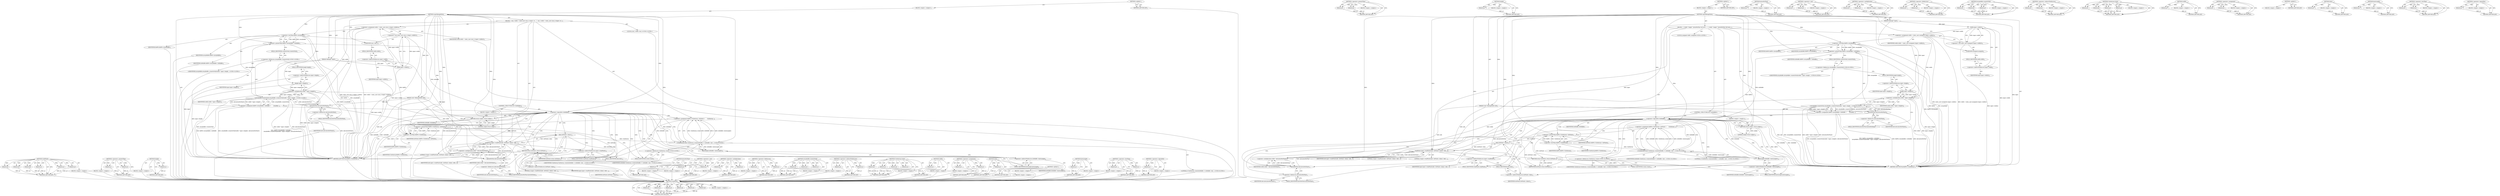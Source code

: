 digraph "&lt;operator&gt;.logicalNot" {
vulnerable_177 [label=<(METHOD,readPixels)>];
vulnerable_178 [label=<(PARAM,p1)>];
vulnerable_179 [label=<(PARAM,p2)>];
vulnerable_180 [label=<(PARAM,p3)>];
vulnerable_181 [label=<(PARAM,p4)>];
vulnerable_182 [label=<(PARAM,p5)>];
vulnerable_183 [label=<(PARAM,p6)>];
vulnerable_184 [label=<(BLOCK,&lt;empty&gt;,&lt;empty&gt;)>];
vulnerable_185 [label=<(METHOD_RETURN,ANY)>];
vulnerable_128 [label=<(METHOD,&lt;operator&gt;.greaterThan)>];
vulnerable_129 [label=<(PARAM,p1)>];
vulnerable_130 [label=<(PARAM,p2)>];
vulnerable_131 [label=<(BLOCK,&lt;empty&gt;,&lt;empty&gt;)>];
vulnerable_132 [label=<(METHOD_RETURN,ANY)>];
vulnerable_154 [label=<(METHOD,height)>];
vulnerable_155 [label=<(PARAM,p1)>];
vulnerable_156 [label=<(BLOCK,&lt;empty&gt;,&lt;empty&gt;)>];
vulnerable_157 [label=<(METHOD_RETURN,ANY)>];
vulnerable_6 [label=<(METHOD,&lt;global&gt;)<SUB>1</SUB>>];
vulnerable_7 [label=<(BLOCK,&lt;empty&gt;,&lt;empty&gt;)<SUB>1</SUB>>];
vulnerable_8 [label=<(METHOD,copySkImageData)<SUB>1</SUB>>];
vulnerable_9 [label=<(PARAM,SkImage* input)<SUB>1</SUB>>];
vulnerable_10 [label=<(PARAM,const SkImageInfo&amp; info)<SUB>2</SUB>>];
vulnerable_11 [label=<(BLOCK,{
  size_t width = static_cast&lt;size_t&gt;(input-&gt;w...,{
  size_t width = static_cast&lt;size_t&gt;(input-&gt;w...)<SUB>2</SUB>>];
vulnerable_12 [label="<(LOCAL,size_t width: size_t)<SUB>3</SUB>>"];
vulnerable_13 [label=<(&lt;operator&gt;.assignment,width = static_cast&lt;size_t&gt;(input-&gt;width()))<SUB>3</SUB>>];
vulnerable_14 [label=<(IDENTIFIER,width,width = static_cast&lt;size_t&gt;(input-&gt;width()))<SUB>3</SUB>>];
vulnerable_15 [label=<(&lt;operator&gt;.cast,static_cast&lt;size_t&gt;(input-&gt;width()))<SUB>3</SUB>>];
vulnerable_16 [label=<(UNKNOWN,size_t,size_t)<SUB>3</SUB>>];
vulnerable_17 [label=<(width,input-&gt;width())<SUB>3</SUB>>];
vulnerable_18 [label=<(&lt;operator&gt;.indirectFieldAccess,input-&gt;width)<SUB>3</SUB>>];
vulnerable_19 [label=<(IDENTIFIER,input,input-&gt;width())<SUB>3</SUB>>];
vulnerable_20 [label=<(FIELD_IDENTIFIER,width,width)<SUB>3</SUB>>];
vulnerable_21 [label=<(&lt;operator&gt;.assignment,RefPtr&lt;ArrayBuffer&gt; dstBuffer =
       ArrayBuf...)<SUB>4</SUB>>];
vulnerable_22 [label=<(&lt;operator&gt;.greaterThan,RefPtr&lt;ArrayBuffer&gt; dstBuffer)<SUB>4</SUB>>];
vulnerable_23 [label=<(&lt;operator&gt;.lessThan,RefPtr&lt;ArrayBuffer)<SUB>4</SUB>>];
vulnerable_24 [label=<(IDENTIFIER,RefPtr,RefPtr&lt;ArrayBuffer)<SUB>4</SUB>>];
vulnerable_25 [label=<(IDENTIFIER,ArrayBuffer,RefPtr&lt;ArrayBuffer)<SUB>4</SUB>>];
vulnerable_26 [label=<(IDENTIFIER,dstBuffer,RefPtr&lt;ArrayBuffer&gt; dstBuffer)<SUB>4</SUB>>];
vulnerable_27 [label="<(ArrayBuffer.createOrNull,ArrayBuffer::createOrNull(width * input-&gt;height...)<SUB>5</SUB>>"];
vulnerable_28 [label="<(&lt;operator&gt;.fieldAccess,ArrayBuffer::createOrNull)<SUB>5</SUB>>"];
vulnerable_29 [label="<(IDENTIFIER,ArrayBuffer,ArrayBuffer::createOrNull(width * input-&gt;height...)<SUB>5</SUB>>"];
vulnerable_30 [label=<(FIELD_IDENTIFIER,createOrNull,createOrNull)<SUB>5</SUB>>];
vulnerable_31 [label=<(&lt;operator&gt;.multiplication,width * input-&gt;height())<SUB>5</SUB>>];
vulnerable_32 [label=<(IDENTIFIER,width,width * input-&gt;height())<SUB>5</SUB>>];
vulnerable_33 [label=<(height,input-&gt;height())<SUB>5</SUB>>];
vulnerable_34 [label=<(&lt;operator&gt;.indirectFieldAccess,input-&gt;height)<SUB>5</SUB>>];
vulnerable_35 [label=<(IDENTIFIER,input,input-&gt;height())<SUB>5</SUB>>];
vulnerable_36 [label=<(FIELD_IDENTIFIER,height,height)<SUB>5</SUB>>];
vulnerable_37 [label=<(bytesPerPixel,info.bytesPerPixel())<SUB>5</SUB>>];
vulnerable_38 [label=<(&lt;operator&gt;.fieldAccess,info.bytesPerPixel)<SUB>5</SUB>>];
vulnerable_39 [label=<(IDENTIFIER,info,info.bytesPerPixel())<SUB>5</SUB>>];
vulnerable_40 [label=<(FIELD_IDENTIFIER,bytesPerPixel,bytesPerPixel)<SUB>5</SUB>>];
vulnerable_41 [label=<(CONTROL_STRUCTURE,IF,if (!dstBuffer))<SUB>6</SUB>>];
vulnerable_42 [label=<(&lt;operator&gt;.logicalNot,!dstBuffer)<SUB>6</SUB>>];
vulnerable_43 [label=<(IDENTIFIER,dstBuffer,!dstBuffer)<SUB>6</SUB>>];
vulnerable_44 [label=<(BLOCK,&lt;empty&gt;,&lt;empty&gt;)<SUB>7</SUB>>];
vulnerable_45 [label=<(RETURN,return nullptr;,return nullptr;)<SUB>7</SUB>>];
vulnerable_46 [label=<(LITERAL,nullptr,return nullptr;)<SUB>7</SUB>>];
vulnerable_47 [label=<(&lt;operator&gt;.assignment,RefPtr&lt;Uint8Array&gt; dstPixels =
      Uint8Array...)<SUB>8</SUB>>];
vulnerable_48 [label=<(&lt;operator&gt;.greaterThan,RefPtr&lt;Uint8Array&gt; dstPixels)<SUB>8</SUB>>];
vulnerable_49 [label=<(&lt;operator&gt;.lessThan,RefPtr&lt;Uint8Array)<SUB>8</SUB>>];
vulnerable_50 [label=<(IDENTIFIER,RefPtr,RefPtr&lt;Uint8Array)<SUB>8</SUB>>];
vulnerable_51 [label=<(IDENTIFIER,Uint8Array,RefPtr&lt;Uint8Array)<SUB>8</SUB>>];
vulnerable_52 [label=<(IDENTIFIER,dstPixels,RefPtr&lt;Uint8Array&gt; dstPixels)<SUB>8</SUB>>];
vulnerable_53 [label="<(Uint8Array.create,Uint8Array::create(dstBuffer, 0, dstBuffer-&gt;byt...)<SUB>9</SUB>>"];
vulnerable_54 [label="<(&lt;operator&gt;.fieldAccess,Uint8Array::create)<SUB>9</SUB>>"];
vulnerable_55 [label="<(IDENTIFIER,Uint8Array,Uint8Array::create(dstBuffer, 0, dstBuffer-&gt;byt...)<SUB>9</SUB>>"];
vulnerable_56 [label=<(FIELD_IDENTIFIER,create,create)<SUB>9</SUB>>];
vulnerable_57 [label="<(IDENTIFIER,dstBuffer,Uint8Array::create(dstBuffer, 0, dstBuffer-&gt;byt...)<SUB>9</SUB>>"];
vulnerable_58 [label="<(LITERAL,0,Uint8Array::create(dstBuffer, 0, dstBuffer-&gt;byt...)<SUB>9</SUB>>"];
vulnerable_59 [label=<(byteLength,dstBuffer-&gt;byteLength())<SUB>9</SUB>>];
vulnerable_60 [label=<(&lt;operator&gt;.indirectFieldAccess,dstBuffer-&gt;byteLength)<SUB>9</SUB>>];
vulnerable_61 [label=<(IDENTIFIER,dstBuffer,dstBuffer-&gt;byteLength())<SUB>9</SUB>>];
vulnerable_62 [label=<(FIELD_IDENTIFIER,byteLength,byteLength)<SUB>9</SUB>>];
vulnerable_63 [label=<(readPixels,input-&gt;readPixels(info, dstPixels-&gt;data(), widt...)<SUB>10</SUB>>];
vulnerable_64 [label=<(&lt;operator&gt;.indirectFieldAccess,input-&gt;readPixels)<SUB>10</SUB>>];
vulnerable_65 [label=<(IDENTIFIER,input,input-&gt;readPixels(info, dstPixels-&gt;data(), widt...)<SUB>10</SUB>>];
vulnerable_66 [label=<(FIELD_IDENTIFIER,readPixels,readPixels)<SUB>10</SUB>>];
vulnerable_67 [label=<(IDENTIFIER,info,input-&gt;readPixels(info, dstPixels-&gt;data(), widt...)<SUB>10</SUB>>];
vulnerable_68 [label=<(data,dstPixels-&gt;data())<SUB>10</SUB>>];
vulnerable_69 [label=<(&lt;operator&gt;.indirectFieldAccess,dstPixels-&gt;data)<SUB>10</SUB>>];
vulnerable_70 [label=<(IDENTIFIER,dstPixels,dstPixels-&gt;data())<SUB>10</SUB>>];
vulnerable_71 [label=<(FIELD_IDENTIFIER,data,data)<SUB>10</SUB>>];
vulnerable_72 [label=<(&lt;operator&gt;.multiplication,width * info.bytesPerPixel())<SUB>10</SUB>>];
vulnerable_73 [label=<(IDENTIFIER,width,width * info.bytesPerPixel())<SUB>10</SUB>>];
vulnerable_74 [label=<(bytesPerPixel,info.bytesPerPixel())<SUB>10</SUB>>];
vulnerable_75 [label=<(&lt;operator&gt;.fieldAccess,info.bytesPerPixel)<SUB>10</SUB>>];
vulnerable_76 [label=<(IDENTIFIER,info,info.bytesPerPixel())<SUB>10</SUB>>];
vulnerable_77 [label=<(FIELD_IDENTIFIER,bytesPerPixel,bytesPerPixel)<SUB>10</SUB>>];
vulnerable_78 [label=<(LITERAL,0,input-&gt;readPixels(info, dstPixels-&gt;data(), widt...)<SUB>10</SUB>>];
vulnerable_79 [label=<(LITERAL,0,input-&gt;readPixels(info, dstPixels-&gt;data(), widt...)<SUB>11</SUB>>];
vulnerable_80 [label=<(RETURN,return dstPixels;,return dstPixels;)<SUB>12</SUB>>];
vulnerable_81 [label=<(IDENTIFIER,dstPixels,return dstPixels;)<SUB>12</SUB>>];
vulnerable_82 [label=<(METHOD_RETURN,PassRefPtr&lt;Uint8Array&gt;)<SUB>1</SUB>>];
vulnerable_84 [label=<(METHOD_RETURN,ANY)<SUB>1</SUB>>];
vulnerable_158 [label=<(METHOD,bytesPerPixel)>];
vulnerable_159 [label=<(PARAM,p1)>];
vulnerable_160 [label=<(BLOCK,&lt;empty&gt;,&lt;empty&gt;)>];
vulnerable_161 [label=<(METHOD_RETURN,ANY)>];
vulnerable_114 [label=<(METHOD,&lt;operator&gt;.cast)>];
vulnerable_115 [label=<(PARAM,p1)>];
vulnerable_116 [label=<(PARAM,p2)>];
vulnerable_117 [label=<(BLOCK,&lt;empty&gt;,&lt;empty&gt;)>];
vulnerable_118 [label=<(METHOD_RETURN,ANY)>];
vulnerable_149 [label=<(METHOD,&lt;operator&gt;.multiplication)>];
vulnerable_150 [label=<(PARAM,p1)>];
vulnerable_151 [label=<(PARAM,p2)>];
vulnerable_152 [label=<(BLOCK,&lt;empty&gt;,&lt;empty&gt;)>];
vulnerable_153 [label=<(METHOD_RETURN,ANY)>];
vulnerable_144 [label=<(METHOD,&lt;operator&gt;.fieldAccess)>];
vulnerable_145 [label=<(PARAM,p1)>];
vulnerable_146 [label=<(PARAM,p2)>];
vulnerable_147 [label=<(BLOCK,&lt;empty&gt;,&lt;empty&gt;)>];
vulnerable_148 [label=<(METHOD_RETURN,ANY)>];
vulnerable_138 [label=<(METHOD,ArrayBuffer.createOrNull)>];
vulnerable_139 [label=<(PARAM,p1)>];
vulnerable_140 [label=<(PARAM,p2)>];
vulnerable_141 [label=<(PARAM,p3)>];
vulnerable_142 [label=<(BLOCK,&lt;empty&gt;,&lt;empty&gt;)>];
vulnerable_143 [label=<(METHOD_RETURN,ANY)>];
vulnerable_123 [label=<(METHOD,&lt;operator&gt;.indirectFieldAccess)>];
vulnerable_124 [label=<(PARAM,p1)>];
vulnerable_125 [label=<(PARAM,p2)>];
vulnerable_126 [label=<(BLOCK,&lt;empty&gt;,&lt;empty&gt;)>];
vulnerable_127 [label=<(METHOD_RETURN,ANY)>];
vulnerable_166 [label=<(METHOD,Uint8Array.create)>];
vulnerable_167 [label=<(PARAM,p1)>];
vulnerable_168 [label=<(PARAM,p2)>];
vulnerable_169 [label=<(PARAM,p3)>];
vulnerable_170 [label=<(PARAM,p4)>];
vulnerable_171 [label=<(BLOCK,&lt;empty&gt;,&lt;empty&gt;)>];
vulnerable_172 [label=<(METHOD_RETURN,ANY)>];
vulnerable_119 [label=<(METHOD,width)>];
vulnerable_120 [label=<(PARAM,p1)>];
vulnerable_121 [label=<(BLOCK,&lt;empty&gt;,&lt;empty&gt;)>];
vulnerable_122 [label=<(METHOD_RETURN,ANY)>];
vulnerable_109 [label=<(METHOD,&lt;operator&gt;.assignment)>];
vulnerable_110 [label=<(PARAM,p1)>];
vulnerable_111 [label=<(PARAM,p2)>];
vulnerable_112 [label=<(BLOCK,&lt;empty&gt;,&lt;empty&gt;)>];
vulnerable_113 [label=<(METHOD_RETURN,ANY)>];
vulnerable_103 [label=<(METHOD,&lt;global&gt;)<SUB>1</SUB>>];
vulnerable_104 [label=<(BLOCK,&lt;empty&gt;,&lt;empty&gt;)>];
vulnerable_105 [label=<(METHOD_RETURN,ANY)>];
vulnerable_186 [label=<(METHOD,data)>];
vulnerable_187 [label=<(PARAM,p1)>];
vulnerable_188 [label=<(BLOCK,&lt;empty&gt;,&lt;empty&gt;)>];
vulnerable_189 [label=<(METHOD_RETURN,ANY)>];
vulnerable_173 [label=<(METHOD,byteLength)>];
vulnerable_174 [label=<(PARAM,p1)>];
vulnerable_175 [label=<(BLOCK,&lt;empty&gt;,&lt;empty&gt;)>];
vulnerable_176 [label=<(METHOD_RETURN,ANY)>];
vulnerable_133 [label=<(METHOD,&lt;operator&gt;.lessThan)>];
vulnerable_134 [label=<(PARAM,p1)>];
vulnerable_135 [label=<(PARAM,p2)>];
vulnerable_136 [label=<(BLOCK,&lt;empty&gt;,&lt;empty&gt;)>];
vulnerable_137 [label=<(METHOD_RETURN,ANY)>];
vulnerable_162 [label=<(METHOD,&lt;operator&gt;.logicalNot)>];
vulnerable_163 [label=<(PARAM,p1)>];
vulnerable_164 [label=<(BLOCK,&lt;empty&gt;,&lt;empty&gt;)>];
vulnerable_165 [label=<(METHOD_RETURN,ANY)>];
fixed_177 [label=<(METHOD,readPixels)>];
fixed_178 [label=<(PARAM,p1)>];
fixed_179 [label=<(PARAM,p2)>];
fixed_180 [label=<(PARAM,p3)>];
fixed_181 [label=<(PARAM,p4)>];
fixed_182 [label=<(PARAM,p5)>];
fixed_183 [label=<(PARAM,p6)>];
fixed_184 [label=<(BLOCK,&lt;empty&gt;,&lt;empty&gt;)>];
fixed_185 [label=<(METHOD_RETURN,ANY)>];
fixed_128 [label=<(METHOD,&lt;operator&gt;.greaterThan)>];
fixed_129 [label=<(PARAM,p1)>];
fixed_130 [label=<(PARAM,p2)>];
fixed_131 [label=<(BLOCK,&lt;empty&gt;,&lt;empty&gt;)>];
fixed_132 [label=<(METHOD_RETURN,ANY)>];
fixed_154 [label=<(METHOD,height)>];
fixed_155 [label=<(PARAM,p1)>];
fixed_156 [label=<(BLOCK,&lt;empty&gt;,&lt;empty&gt;)>];
fixed_157 [label=<(METHOD_RETURN,ANY)>];
fixed_6 [label=<(METHOD,&lt;global&gt;)<SUB>1</SUB>>];
fixed_7 [label=<(BLOCK,&lt;empty&gt;,&lt;empty&gt;)<SUB>1</SUB>>];
fixed_8 [label=<(METHOD,copySkImageData)<SUB>1</SUB>>];
fixed_9 [label=<(PARAM,SkImage* input)<SUB>1</SUB>>];
fixed_10 [label=<(PARAM,const SkImageInfo&amp; info)<SUB>2</SUB>>];
fixed_11 [label=<(BLOCK,{
  // width * height * bytesPerPixel will neve...,{
  // width * height * bytesPerPixel will neve...)<SUB>2</SUB>>];
fixed_12 [label="<(LOCAL,unsigned width: unsigned)<SUB>4</SUB>>"];
fixed_13 [label=<(&lt;operator&gt;.assignment,width = static_cast&lt;unsigned&gt;(input-&gt;width()))<SUB>4</SUB>>];
fixed_14 [label=<(IDENTIFIER,width,width = static_cast&lt;unsigned&gt;(input-&gt;width()))<SUB>4</SUB>>];
fixed_15 [label=<(&lt;operator&gt;.cast,static_cast&lt;unsigned&gt;(input-&gt;width()))<SUB>4</SUB>>];
fixed_16 [label=<(UNKNOWN,unsigned,unsigned)<SUB>4</SUB>>];
fixed_17 [label=<(width,input-&gt;width())<SUB>4</SUB>>];
fixed_18 [label=<(&lt;operator&gt;.indirectFieldAccess,input-&gt;width)<SUB>4</SUB>>];
fixed_19 [label=<(IDENTIFIER,input,input-&gt;width())<SUB>4</SUB>>];
fixed_20 [label=<(FIELD_IDENTIFIER,width,width)<SUB>4</SUB>>];
fixed_21 [label=<(&lt;operator&gt;.assignment,RefPtr&lt;ArrayBuffer&gt; dstBuffer =
       ArrayBuf...)<SUB>5</SUB>>];
fixed_22 [label=<(&lt;operator&gt;.greaterThan,RefPtr&lt;ArrayBuffer&gt; dstBuffer)<SUB>5</SUB>>];
fixed_23 [label=<(&lt;operator&gt;.lessThan,RefPtr&lt;ArrayBuffer)<SUB>5</SUB>>];
fixed_24 [label=<(IDENTIFIER,RefPtr,RefPtr&lt;ArrayBuffer)<SUB>5</SUB>>];
fixed_25 [label=<(IDENTIFIER,ArrayBuffer,RefPtr&lt;ArrayBuffer)<SUB>5</SUB>>];
fixed_26 [label=<(IDENTIFIER,dstBuffer,RefPtr&lt;ArrayBuffer&gt; dstBuffer)<SUB>5</SUB>>];
fixed_27 [label="<(ArrayBuffer.createOrNull,ArrayBuffer::createOrNull(width * input-&gt;height...)<SUB>6</SUB>>"];
fixed_28 [label="<(&lt;operator&gt;.fieldAccess,ArrayBuffer::createOrNull)<SUB>6</SUB>>"];
fixed_29 [label="<(IDENTIFIER,ArrayBuffer,ArrayBuffer::createOrNull(width * input-&gt;height...)<SUB>6</SUB>>"];
fixed_30 [label=<(FIELD_IDENTIFIER,createOrNull,createOrNull)<SUB>6</SUB>>];
fixed_31 [label=<(&lt;operator&gt;.multiplication,width * input-&gt;height())<SUB>6</SUB>>];
fixed_32 [label=<(IDENTIFIER,width,width * input-&gt;height())<SUB>6</SUB>>];
fixed_33 [label=<(height,input-&gt;height())<SUB>6</SUB>>];
fixed_34 [label=<(&lt;operator&gt;.indirectFieldAccess,input-&gt;height)<SUB>6</SUB>>];
fixed_35 [label=<(IDENTIFIER,input,input-&gt;height())<SUB>6</SUB>>];
fixed_36 [label=<(FIELD_IDENTIFIER,height,height)<SUB>6</SUB>>];
fixed_37 [label=<(bytesPerPixel,info.bytesPerPixel())<SUB>6</SUB>>];
fixed_38 [label=<(&lt;operator&gt;.fieldAccess,info.bytesPerPixel)<SUB>6</SUB>>];
fixed_39 [label=<(IDENTIFIER,info,info.bytesPerPixel())<SUB>6</SUB>>];
fixed_40 [label=<(FIELD_IDENTIFIER,bytesPerPixel,bytesPerPixel)<SUB>6</SUB>>];
fixed_41 [label=<(CONTROL_STRUCTURE,IF,if (!dstBuffer))<SUB>7</SUB>>];
fixed_42 [label=<(&lt;operator&gt;.logicalNot,!dstBuffer)<SUB>7</SUB>>];
fixed_43 [label=<(IDENTIFIER,dstBuffer,!dstBuffer)<SUB>7</SUB>>];
fixed_44 [label=<(BLOCK,&lt;empty&gt;,&lt;empty&gt;)<SUB>8</SUB>>];
fixed_45 [label=<(RETURN,return nullptr;,return nullptr;)<SUB>8</SUB>>];
fixed_46 [label=<(LITERAL,nullptr,return nullptr;)<SUB>8</SUB>>];
fixed_47 [label=<(&lt;operator&gt;.assignment,RefPtr&lt;Uint8Array&gt; dstPixels =
      Uint8Array...)<SUB>9</SUB>>];
fixed_48 [label=<(&lt;operator&gt;.greaterThan,RefPtr&lt;Uint8Array&gt; dstPixels)<SUB>9</SUB>>];
fixed_49 [label=<(&lt;operator&gt;.lessThan,RefPtr&lt;Uint8Array)<SUB>9</SUB>>];
fixed_50 [label=<(IDENTIFIER,RefPtr,RefPtr&lt;Uint8Array)<SUB>9</SUB>>];
fixed_51 [label=<(IDENTIFIER,Uint8Array,RefPtr&lt;Uint8Array)<SUB>9</SUB>>];
fixed_52 [label=<(IDENTIFIER,dstPixels,RefPtr&lt;Uint8Array&gt; dstPixels)<SUB>9</SUB>>];
fixed_53 [label="<(Uint8Array.create,Uint8Array::create(dstBuffer, 0, dstBuffer-&gt;byt...)<SUB>10</SUB>>"];
fixed_54 [label="<(&lt;operator&gt;.fieldAccess,Uint8Array::create)<SUB>10</SUB>>"];
fixed_55 [label="<(IDENTIFIER,Uint8Array,Uint8Array::create(dstBuffer, 0, dstBuffer-&gt;byt...)<SUB>10</SUB>>"];
fixed_56 [label=<(FIELD_IDENTIFIER,create,create)<SUB>10</SUB>>];
fixed_57 [label="<(IDENTIFIER,dstBuffer,Uint8Array::create(dstBuffer, 0, dstBuffer-&gt;byt...)<SUB>10</SUB>>"];
fixed_58 [label="<(LITERAL,0,Uint8Array::create(dstBuffer, 0, dstBuffer-&gt;byt...)<SUB>10</SUB>>"];
fixed_59 [label=<(byteLength,dstBuffer-&gt;byteLength())<SUB>10</SUB>>];
fixed_60 [label=<(&lt;operator&gt;.indirectFieldAccess,dstBuffer-&gt;byteLength)<SUB>10</SUB>>];
fixed_61 [label=<(IDENTIFIER,dstBuffer,dstBuffer-&gt;byteLength())<SUB>10</SUB>>];
fixed_62 [label=<(FIELD_IDENTIFIER,byteLength,byteLength)<SUB>10</SUB>>];
fixed_63 [label=<(readPixels,input-&gt;readPixels(info, dstPixels-&gt;data(), widt...)<SUB>11</SUB>>];
fixed_64 [label=<(&lt;operator&gt;.indirectFieldAccess,input-&gt;readPixels)<SUB>11</SUB>>];
fixed_65 [label=<(IDENTIFIER,input,input-&gt;readPixels(info, dstPixels-&gt;data(), widt...)<SUB>11</SUB>>];
fixed_66 [label=<(FIELD_IDENTIFIER,readPixels,readPixels)<SUB>11</SUB>>];
fixed_67 [label=<(IDENTIFIER,info,input-&gt;readPixels(info, dstPixels-&gt;data(), widt...)<SUB>11</SUB>>];
fixed_68 [label=<(data,dstPixels-&gt;data())<SUB>11</SUB>>];
fixed_69 [label=<(&lt;operator&gt;.indirectFieldAccess,dstPixels-&gt;data)<SUB>11</SUB>>];
fixed_70 [label=<(IDENTIFIER,dstPixels,dstPixels-&gt;data())<SUB>11</SUB>>];
fixed_71 [label=<(FIELD_IDENTIFIER,data,data)<SUB>11</SUB>>];
fixed_72 [label=<(&lt;operator&gt;.multiplication,width * info.bytesPerPixel())<SUB>11</SUB>>];
fixed_73 [label=<(IDENTIFIER,width,width * info.bytesPerPixel())<SUB>11</SUB>>];
fixed_74 [label=<(bytesPerPixel,info.bytesPerPixel())<SUB>11</SUB>>];
fixed_75 [label=<(&lt;operator&gt;.fieldAccess,info.bytesPerPixel)<SUB>11</SUB>>];
fixed_76 [label=<(IDENTIFIER,info,info.bytesPerPixel())<SUB>11</SUB>>];
fixed_77 [label=<(FIELD_IDENTIFIER,bytesPerPixel,bytesPerPixel)<SUB>11</SUB>>];
fixed_78 [label=<(LITERAL,0,input-&gt;readPixels(info, dstPixels-&gt;data(), widt...)<SUB>11</SUB>>];
fixed_79 [label=<(LITERAL,0,input-&gt;readPixels(info, dstPixels-&gt;data(), widt...)<SUB>12</SUB>>];
fixed_80 [label=<(RETURN,return dstPixels;,return dstPixels;)<SUB>13</SUB>>];
fixed_81 [label=<(IDENTIFIER,dstPixels,return dstPixels;)<SUB>13</SUB>>];
fixed_82 [label=<(METHOD_RETURN,PassRefPtr&lt;Uint8Array&gt;)<SUB>1</SUB>>];
fixed_84 [label=<(METHOD_RETURN,ANY)<SUB>1</SUB>>];
fixed_158 [label=<(METHOD,bytesPerPixel)>];
fixed_159 [label=<(PARAM,p1)>];
fixed_160 [label=<(BLOCK,&lt;empty&gt;,&lt;empty&gt;)>];
fixed_161 [label=<(METHOD_RETURN,ANY)>];
fixed_114 [label=<(METHOD,&lt;operator&gt;.cast)>];
fixed_115 [label=<(PARAM,p1)>];
fixed_116 [label=<(PARAM,p2)>];
fixed_117 [label=<(BLOCK,&lt;empty&gt;,&lt;empty&gt;)>];
fixed_118 [label=<(METHOD_RETURN,ANY)>];
fixed_149 [label=<(METHOD,&lt;operator&gt;.multiplication)>];
fixed_150 [label=<(PARAM,p1)>];
fixed_151 [label=<(PARAM,p2)>];
fixed_152 [label=<(BLOCK,&lt;empty&gt;,&lt;empty&gt;)>];
fixed_153 [label=<(METHOD_RETURN,ANY)>];
fixed_144 [label=<(METHOD,&lt;operator&gt;.fieldAccess)>];
fixed_145 [label=<(PARAM,p1)>];
fixed_146 [label=<(PARAM,p2)>];
fixed_147 [label=<(BLOCK,&lt;empty&gt;,&lt;empty&gt;)>];
fixed_148 [label=<(METHOD_RETURN,ANY)>];
fixed_138 [label=<(METHOD,ArrayBuffer.createOrNull)>];
fixed_139 [label=<(PARAM,p1)>];
fixed_140 [label=<(PARAM,p2)>];
fixed_141 [label=<(PARAM,p3)>];
fixed_142 [label=<(BLOCK,&lt;empty&gt;,&lt;empty&gt;)>];
fixed_143 [label=<(METHOD_RETURN,ANY)>];
fixed_123 [label=<(METHOD,&lt;operator&gt;.indirectFieldAccess)>];
fixed_124 [label=<(PARAM,p1)>];
fixed_125 [label=<(PARAM,p2)>];
fixed_126 [label=<(BLOCK,&lt;empty&gt;,&lt;empty&gt;)>];
fixed_127 [label=<(METHOD_RETURN,ANY)>];
fixed_166 [label=<(METHOD,Uint8Array.create)>];
fixed_167 [label=<(PARAM,p1)>];
fixed_168 [label=<(PARAM,p2)>];
fixed_169 [label=<(PARAM,p3)>];
fixed_170 [label=<(PARAM,p4)>];
fixed_171 [label=<(BLOCK,&lt;empty&gt;,&lt;empty&gt;)>];
fixed_172 [label=<(METHOD_RETURN,ANY)>];
fixed_119 [label=<(METHOD,width)>];
fixed_120 [label=<(PARAM,p1)>];
fixed_121 [label=<(BLOCK,&lt;empty&gt;,&lt;empty&gt;)>];
fixed_122 [label=<(METHOD_RETURN,ANY)>];
fixed_109 [label=<(METHOD,&lt;operator&gt;.assignment)>];
fixed_110 [label=<(PARAM,p1)>];
fixed_111 [label=<(PARAM,p2)>];
fixed_112 [label=<(BLOCK,&lt;empty&gt;,&lt;empty&gt;)>];
fixed_113 [label=<(METHOD_RETURN,ANY)>];
fixed_103 [label=<(METHOD,&lt;global&gt;)<SUB>1</SUB>>];
fixed_104 [label=<(BLOCK,&lt;empty&gt;,&lt;empty&gt;)>];
fixed_105 [label=<(METHOD_RETURN,ANY)>];
fixed_186 [label=<(METHOD,data)>];
fixed_187 [label=<(PARAM,p1)>];
fixed_188 [label=<(BLOCK,&lt;empty&gt;,&lt;empty&gt;)>];
fixed_189 [label=<(METHOD_RETURN,ANY)>];
fixed_173 [label=<(METHOD,byteLength)>];
fixed_174 [label=<(PARAM,p1)>];
fixed_175 [label=<(BLOCK,&lt;empty&gt;,&lt;empty&gt;)>];
fixed_176 [label=<(METHOD_RETURN,ANY)>];
fixed_133 [label=<(METHOD,&lt;operator&gt;.lessThan)>];
fixed_134 [label=<(PARAM,p1)>];
fixed_135 [label=<(PARAM,p2)>];
fixed_136 [label=<(BLOCK,&lt;empty&gt;,&lt;empty&gt;)>];
fixed_137 [label=<(METHOD_RETURN,ANY)>];
fixed_162 [label=<(METHOD,&lt;operator&gt;.logicalNot)>];
fixed_163 [label=<(PARAM,p1)>];
fixed_164 [label=<(BLOCK,&lt;empty&gt;,&lt;empty&gt;)>];
fixed_165 [label=<(METHOD_RETURN,ANY)>];
vulnerable_177 -> vulnerable_178  [key=0, label="AST: "];
vulnerable_177 -> vulnerable_178  [key=1, label="DDG: "];
vulnerable_177 -> vulnerable_184  [key=0, label="AST: "];
vulnerable_177 -> vulnerable_179  [key=0, label="AST: "];
vulnerable_177 -> vulnerable_179  [key=1, label="DDG: "];
vulnerable_177 -> vulnerable_185  [key=0, label="AST: "];
vulnerable_177 -> vulnerable_185  [key=1, label="CFG: "];
vulnerable_177 -> vulnerable_180  [key=0, label="AST: "];
vulnerable_177 -> vulnerable_180  [key=1, label="DDG: "];
vulnerable_177 -> vulnerable_181  [key=0, label="AST: "];
vulnerable_177 -> vulnerable_181  [key=1, label="DDG: "];
vulnerable_177 -> vulnerable_182  [key=0, label="AST: "];
vulnerable_177 -> vulnerable_182  [key=1, label="DDG: "];
vulnerable_177 -> vulnerable_183  [key=0, label="AST: "];
vulnerable_177 -> vulnerable_183  [key=1, label="DDG: "];
vulnerable_178 -> vulnerable_185  [key=0, label="DDG: p1"];
vulnerable_179 -> vulnerable_185  [key=0, label="DDG: p2"];
vulnerable_180 -> vulnerable_185  [key=0, label="DDG: p3"];
vulnerable_181 -> vulnerable_185  [key=0, label="DDG: p4"];
vulnerable_182 -> vulnerable_185  [key=0, label="DDG: p5"];
vulnerable_183 -> vulnerable_185  [key=0, label="DDG: p6"];
vulnerable_184 -> fixed_177  [key=0];
vulnerable_185 -> fixed_177  [key=0];
vulnerable_128 -> vulnerable_129  [key=0, label="AST: "];
vulnerable_128 -> vulnerable_129  [key=1, label="DDG: "];
vulnerable_128 -> vulnerable_131  [key=0, label="AST: "];
vulnerable_128 -> vulnerable_130  [key=0, label="AST: "];
vulnerable_128 -> vulnerable_130  [key=1, label="DDG: "];
vulnerable_128 -> vulnerable_132  [key=0, label="AST: "];
vulnerable_128 -> vulnerable_132  [key=1, label="CFG: "];
vulnerable_129 -> vulnerable_132  [key=0, label="DDG: p1"];
vulnerable_130 -> vulnerable_132  [key=0, label="DDG: p2"];
vulnerable_131 -> fixed_177  [key=0];
vulnerable_132 -> fixed_177  [key=0];
vulnerable_154 -> vulnerable_155  [key=0, label="AST: "];
vulnerable_154 -> vulnerable_155  [key=1, label="DDG: "];
vulnerable_154 -> vulnerable_156  [key=0, label="AST: "];
vulnerable_154 -> vulnerable_157  [key=0, label="AST: "];
vulnerable_154 -> vulnerable_157  [key=1, label="CFG: "];
vulnerable_155 -> vulnerable_157  [key=0, label="DDG: p1"];
vulnerable_156 -> fixed_177  [key=0];
vulnerable_157 -> fixed_177  [key=0];
vulnerable_6 -> vulnerable_7  [key=0, label="AST: "];
vulnerable_6 -> vulnerable_84  [key=0, label="AST: "];
vulnerable_6 -> vulnerable_84  [key=1, label="CFG: "];
vulnerable_7 -> vulnerable_8  [key=0, label="AST: "];
vulnerable_8 -> vulnerable_9  [key=0, label="AST: "];
vulnerable_8 -> vulnerable_9  [key=1, label="DDG: "];
vulnerable_8 -> vulnerable_10  [key=0, label="AST: "];
vulnerable_8 -> vulnerable_10  [key=1, label="DDG: "];
vulnerable_8 -> vulnerable_11  [key=0, label="AST: "];
vulnerable_8 -> vulnerable_82  [key=0, label="AST: "];
vulnerable_8 -> vulnerable_16  [key=0, label="CFG: "];
vulnerable_8 -> vulnerable_63  [key=0, label="DDG: "];
vulnerable_8 -> vulnerable_81  [key=0, label="DDG: "];
vulnerable_8 -> vulnerable_22  [key=0, label="DDG: "];
vulnerable_8 -> vulnerable_42  [key=0, label="DDG: "];
vulnerable_8 -> vulnerable_45  [key=0, label="DDG: "];
vulnerable_8 -> vulnerable_48  [key=0, label="DDG: "];
vulnerable_8 -> vulnerable_53  [key=0, label="DDG: "];
vulnerable_8 -> vulnerable_72  [key=0, label="DDG: "];
vulnerable_8 -> vulnerable_23  [key=0, label="DDG: "];
vulnerable_8 -> vulnerable_31  [key=0, label="DDG: "];
vulnerable_8 -> vulnerable_46  [key=0, label="DDG: "];
vulnerable_8 -> vulnerable_49  [key=0, label="DDG: "];
vulnerable_9 -> vulnerable_82  [key=0, label="DDG: input"];
vulnerable_9 -> vulnerable_63  [key=0, label="DDG: input"];
vulnerable_9 -> vulnerable_17  [key=0, label="DDG: input"];
vulnerable_9 -> vulnerable_33  [key=0, label="DDG: input"];
vulnerable_10 -> vulnerable_82  [key=0, label="DDG: info"];
vulnerable_10 -> vulnerable_63  [key=0, label="DDG: info"];
vulnerable_10 -> vulnerable_37  [key=0, label="DDG: info"];
vulnerable_10 -> vulnerable_74  [key=0, label="DDG: info"];
vulnerable_11 -> vulnerable_12  [key=0, label="AST: "];
vulnerable_11 -> vulnerable_13  [key=0, label="AST: "];
vulnerable_11 -> vulnerable_21  [key=0, label="AST: "];
vulnerable_11 -> vulnerable_41  [key=0, label="AST: "];
vulnerable_11 -> vulnerable_47  [key=0, label="AST: "];
vulnerable_11 -> vulnerable_63  [key=0, label="AST: "];
vulnerable_11 -> vulnerable_80  [key=0, label="AST: "];
vulnerable_12 -> fixed_177  [key=0];
vulnerable_13 -> vulnerable_14  [key=0, label="AST: "];
vulnerable_13 -> vulnerable_15  [key=0, label="AST: "];
vulnerable_13 -> vulnerable_23  [key=0, label="CFG: "];
vulnerable_13 -> vulnerable_82  [key=0, label="DDG: static_cast&lt;size_t&gt;(input-&gt;width())"];
vulnerable_13 -> vulnerable_82  [key=1, label="DDG: width = static_cast&lt;size_t&gt;(input-&gt;width())"];
vulnerable_13 -> vulnerable_31  [key=0, label="DDG: width"];
vulnerable_14 -> fixed_177  [key=0];
vulnerable_15 -> vulnerable_16  [key=0, label="AST: "];
vulnerable_15 -> vulnerable_17  [key=0, label="AST: "];
vulnerable_15 -> vulnerable_13  [key=0, label="CFG: "];
vulnerable_15 -> vulnerable_82  [key=0, label="DDG: input-&gt;width()"];
vulnerable_16 -> vulnerable_20  [key=0, label="CFG: "];
vulnerable_17 -> vulnerable_18  [key=0, label="AST: "];
vulnerable_17 -> vulnerable_15  [key=0, label="CFG: "];
vulnerable_17 -> vulnerable_15  [key=1, label="DDG: input-&gt;width"];
vulnerable_17 -> vulnerable_82  [key=0, label="DDG: input-&gt;width"];
vulnerable_17 -> vulnerable_13  [key=0, label="DDG: input-&gt;width"];
vulnerable_18 -> vulnerable_19  [key=0, label="AST: "];
vulnerable_18 -> vulnerable_20  [key=0, label="AST: "];
vulnerable_18 -> vulnerable_17  [key=0, label="CFG: "];
vulnerable_19 -> fixed_177  [key=0];
vulnerable_20 -> vulnerable_18  [key=0, label="CFG: "];
vulnerable_21 -> vulnerable_22  [key=0, label="AST: "];
vulnerable_21 -> vulnerable_27  [key=0, label="AST: "];
vulnerable_21 -> vulnerable_42  [key=0, label="CFG: "];
vulnerable_21 -> vulnerable_82  [key=0, label="DDG: RefPtr&lt;ArrayBuffer&gt; dstBuffer"];
vulnerable_21 -> vulnerable_82  [key=1, label="DDG: ArrayBuffer::createOrNull(width * input-&gt;height(), info.bytesPerPixel())"];
vulnerable_21 -> vulnerable_82  [key=2, label="DDG: RefPtr&lt;ArrayBuffer&gt; dstBuffer =
       ArrayBuffer::createOrNull(width * input-&gt;height(), info.bytesPerPixel())"];
vulnerable_22 -> vulnerable_23  [key=0, label="AST: "];
vulnerable_22 -> vulnerable_26  [key=0, label="AST: "];
vulnerable_22 -> vulnerable_30  [key=0, label="CFG: "];
vulnerable_22 -> vulnerable_82  [key=0, label="DDG: RefPtr&lt;ArrayBuffer"];
vulnerable_22 -> vulnerable_42  [key=0, label="DDG: dstBuffer"];
vulnerable_23 -> vulnerable_24  [key=0, label="AST: "];
vulnerable_23 -> vulnerable_25  [key=0, label="AST: "];
vulnerable_23 -> vulnerable_22  [key=0, label="CFG: "];
vulnerable_23 -> vulnerable_22  [key=1, label="DDG: RefPtr"];
vulnerable_23 -> vulnerable_22  [key=2, label="DDG: ArrayBuffer"];
vulnerable_23 -> vulnerable_82  [key=0, label="DDG: RefPtr"];
vulnerable_23 -> vulnerable_82  [key=1, label="DDG: ArrayBuffer"];
vulnerable_23 -> vulnerable_27  [key=0, label="DDG: ArrayBuffer"];
vulnerable_23 -> vulnerable_49  [key=0, label="DDG: RefPtr"];
vulnerable_24 -> fixed_177  [key=0];
vulnerable_25 -> fixed_177  [key=0];
vulnerable_26 -> fixed_177  [key=0];
vulnerable_27 -> vulnerable_28  [key=0, label="AST: "];
vulnerable_27 -> vulnerable_31  [key=0, label="AST: "];
vulnerable_27 -> vulnerable_37  [key=0, label="AST: "];
vulnerable_27 -> vulnerable_21  [key=0, label="CFG: "];
vulnerable_27 -> vulnerable_21  [key=1, label="DDG: ArrayBuffer::createOrNull"];
vulnerable_27 -> vulnerable_21  [key=2, label="DDG: width * input-&gt;height()"];
vulnerable_27 -> vulnerable_21  [key=3, label="DDG: info.bytesPerPixel()"];
vulnerable_27 -> vulnerable_82  [key=0, label="DDG: ArrayBuffer::createOrNull"];
vulnerable_27 -> vulnerable_82  [key=1, label="DDG: width * input-&gt;height()"];
vulnerable_27 -> vulnerable_82  [key=2, label="DDG: info.bytesPerPixel()"];
vulnerable_28 -> vulnerable_29  [key=0, label="AST: "];
vulnerable_28 -> vulnerable_30  [key=0, label="AST: "];
vulnerable_28 -> vulnerable_36  [key=0, label="CFG: "];
vulnerable_29 -> fixed_177  [key=0];
vulnerable_30 -> vulnerable_28  [key=0, label="CFG: "];
vulnerable_31 -> vulnerable_32  [key=0, label="AST: "];
vulnerable_31 -> vulnerable_33  [key=0, label="AST: "];
vulnerable_31 -> vulnerable_40  [key=0, label="CFG: "];
vulnerable_31 -> vulnerable_82  [key=0, label="DDG: width"];
vulnerable_31 -> vulnerable_82  [key=1, label="DDG: input-&gt;height()"];
vulnerable_31 -> vulnerable_27  [key=0, label="DDG: width"];
vulnerable_31 -> vulnerable_27  [key=1, label="DDG: input-&gt;height()"];
vulnerable_31 -> vulnerable_72  [key=0, label="DDG: width"];
vulnerable_32 -> fixed_177  [key=0];
vulnerable_33 -> vulnerable_34  [key=0, label="AST: "];
vulnerable_33 -> vulnerable_31  [key=0, label="CFG: "];
vulnerable_33 -> vulnerable_31  [key=1, label="DDG: input-&gt;height"];
vulnerable_33 -> vulnerable_82  [key=0, label="DDG: input-&gt;height"];
vulnerable_34 -> vulnerable_35  [key=0, label="AST: "];
vulnerable_34 -> vulnerable_36  [key=0, label="AST: "];
vulnerable_34 -> vulnerable_33  [key=0, label="CFG: "];
vulnerable_35 -> fixed_177  [key=0];
vulnerable_36 -> vulnerable_34  [key=0, label="CFG: "];
vulnerable_37 -> vulnerable_38  [key=0, label="AST: "];
vulnerable_37 -> vulnerable_27  [key=0, label="CFG: "];
vulnerable_37 -> vulnerable_27  [key=1, label="DDG: info.bytesPerPixel"];
vulnerable_37 -> vulnerable_82  [key=0, label="DDG: info.bytesPerPixel"];
vulnerable_37 -> vulnerable_74  [key=0, label="DDG: info.bytesPerPixel"];
vulnerable_38 -> vulnerable_39  [key=0, label="AST: "];
vulnerable_38 -> vulnerable_40  [key=0, label="AST: "];
vulnerable_38 -> vulnerable_37  [key=0, label="CFG: "];
vulnerable_39 -> fixed_177  [key=0];
vulnerable_40 -> vulnerable_38  [key=0, label="CFG: "];
vulnerable_41 -> vulnerable_42  [key=0, label="AST: "];
vulnerable_41 -> vulnerable_44  [key=0, label="AST: "];
vulnerable_42 -> vulnerable_43  [key=0, label="AST: "];
vulnerable_42 -> vulnerable_45  [key=0, label="CFG: "];
vulnerable_42 -> vulnerable_45  [key=1, label="CDG: "];
vulnerable_42 -> vulnerable_49  [key=0, label="CFG: "];
vulnerable_42 -> vulnerable_49  [key=1, label="CDG: "];
vulnerable_42 -> vulnerable_82  [key=0, label="DDG: dstBuffer"];
vulnerable_42 -> vulnerable_82  [key=1, label="DDG: !dstBuffer"];
vulnerable_42 -> vulnerable_53  [key=0, label="DDG: dstBuffer"];
vulnerable_42 -> vulnerable_53  [key=1, label="CDG: "];
vulnerable_42 -> vulnerable_59  [key=0, label="DDG: dstBuffer"];
vulnerable_42 -> vulnerable_59  [key=1, label="CDG: "];
vulnerable_42 -> vulnerable_80  [key=0, label="CDG: "];
vulnerable_42 -> vulnerable_47  [key=0, label="CDG: "];
vulnerable_42 -> vulnerable_48  [key=0, label="CDG: "];
vulnerable_42 -> vulnerable_68  [key=0, label="CDG: "];
vulnerable_42 -> vulnerable_60  [key=0, label="CDG: "];
vulnerable_42 -> vulnerable_77  [key=0, label="CDG: "];
vulnerable_42 -> vulnerable_64  [key=0, label="CDG: "];
vulnerable_42 -> vulnerable_66  [key=0, label="CDG: "];
vulnerable_42 -> vulnerable_71  [key=0, label="CDG: "];
vulnerable_42 -> vulnerable_75  [key=0, label="CDG: "];
vulnerable_42 -> vulnerable_72  [key=0, label="CDG: "];
vulnerable_42 -> vulnerable_56  [key=0, label="CDG: "];
vulnerable_42 -> vulnerable_69  [key=0, label="CDG: "];
vulnerable_42 -> vulnerable_74  [key=0, label="CDG: "];
vulnerable_42 -> vulnerable_63  [key=0, label="CDG: "];
vulnerable_42 -> vulnerable_54  [key=0, label="CDG: "];
vulnerable_42 -> vulnerable_62  [key=0, label="CDG: "];
vulnerable_43 -> fixed_177  [key=0];
vulnerable_44 -> vulnerable_45  [key=0, label="AST: "];
vulnerable_45 -> vulnerable_46  [key=0, label="AST: "];
vulnerable_45 -> vulnerable_82  [key=0, label="CFG: "];
vulnerable_45 -> vulnerable_82  [key=1, label="DDG: &lt;RET&gt;"];
vulnerable_46 -> vulnerable_45  [key=0, label="DDG: nullptr"];
vulnerable_47 -> vulnerable_48  [key=0, label="AST: "];
vulnerable_47 -> vulnerable_53  [key=0, label="AST: "];
vulnerable_47 -> vulnerable_66  [key=0, label="CFG: "];
vulnerable_48 -> vulnerable_49  [key=0, label="AST: "];
vulnerable_48 -> vulnerable_52  [key=0, label="AST: "];
vulnerable_48 -> vulnerable_56  [key=0, label="CFG: "];
vulnerable_48 -> vulnerable_81  [key=0, label="DDG: dstPixels"];
vulnerable_48 -> vulnerable_68  [key=0, label="DDG: dstPixels"];
vulnerable_49 -> vulnerable_50  [key=0, label="AST: "];
vulnerable_49 -> vulnerable_51  [key=0, label="AST: "];
vulnerable_49 -> vulnerable_48  [key=0, label="CFG: "];
vulnerable_49 -> vulnerable_48  [key=1, label="DDG: RefPtr"];
vulnerable_49 -> vulnerable_48  [key=2, label="DDG: Uint8Array"];
vulnerable_49 -> vulnerable_53  [key=0, label="DDG: Uint8Array"];
vulnerable_50 -> fixed_177  [key=0];
vulnerable_51 -> fixed_177  [key=0];
vulnerable_52 -> fixed_177  [key=0];
vulnerable_53 -> vulnerable_54  [key=0, label="AST: "];
vulnerable_53 -> vulnerable_57  [key=0, label="AST: "];
vulnerable_53 -> vulnerable_58  [key=0, label="AST: "];
vulnerable_53 -> vulnerable_59  [key=0, label="AST: "];
vulnerable_53 -> vulnerable_47  [key=0, label="CFG: "];
vulnerable_53 -> vulnerable_47  [key=1, label="DDG: Uint8Array::create"];
vulnerable_53 -> vulnerable_47  [key=2, label="DDG: dstBuffer"];
vulnerable_53 -> vulnerable_47  [key=3, label="DDG: 0"];
vulnerable_53 -> vulnerable_47  [key=4, label="DDG: dstBuffer-&gt;byteLength()"];
vulnerable_54 -> vulnerable_55  [key=0, label="AST: "];
vulnerable_54 -> vulnerable_56  [key=0, label="AST: "];
vulnerable_54 -> vulnerable_62  [key=0, label="CFG: "];
vulnerable_55 -> fixed_177  [key=0];
vulnerable_56 -> vulnerable_54  [key=0, label="CFG: "];
vulnerable_57 -> fixed_177  [key=0];
vulnerable_58 -> fixed_177  [key=0];
vulnerable_59 -> vulnerable_60  [key=0, label="AST: "];
vulnerable_59 -> vulnerable_53  [key=0, label="CFG: "];
vulnerable_59 -> vulnerable_53  [key=1, label="DDG: dstBuffer-&gt;byteLength"];
vulnerable_60 -> vulnerable_61  [key=0, label="AST: "];
vulnerable_60 -> vulnerable_62  [key=0, label="AST: "];
vulnerable_60 -> vulnerable_59  [key=0, label="CFG: "];
vulnerable_61 -> fixed_177  [key=0];
vulnerable_62 -> vulnerable_60  [key=0, label="CFG: "];
vulnerable_63 -> vulnerable_64  [key=0, label="AST: "];
vulnerable_63 -> vulnerable_67  [key=0, label="AST: "];
vulnerable_63 -> vulnerable_68  [key=0, label="AST: "];
vulnerable_63 -> vulnerable_72  [key=0, label="AST: "];
vulnerable_63 -> vulnerable_78  [key=0, label="AST: "];
vulnerable_63 -> vulnerable_79  [key=0, label="AST: "];
vulnerable_63 -> vulnerable_80  [key=0, label="CFG: "];
vulnerable_64 -> vulnerable_65  [key=0, label="AST: "];
vulnerable_64 -> vulnerable_66  [key=0, label="AST: "];
vulnerable_64 -> vulnerable_71  [key=0, label="CFG: "];
vulnerable_65 -> fixed_177  [key=0];
vulnerable_66 -> vulnerable_64  [key=0, label="CFG: "];
vulnerable_67 -> fixed_177  [key=0];
vulnerable_68 -> vulnerable_69  [key=0, label="AST: "];
vulnerable_68 -> vulnerable_77  [key=0, label="CFG: "];
vulnerable_68 -> vulnerable_63  [key=0, label="DDG: dstPixels-&gt;data"];
vulnerable_68 -> vulnerable_81  [key=0, label="DDG: dstPixels-&gt;data"];
vulnerable_69 -> vulnerable_70  [key=0, label="AST: "];
vulnerable_69 -> vulnerable_71  [key=0, label="AST: "];
vulnerable_69 -> vulnerable_68  [key=0, label="CFG: "];
vulnerable_70 -> fixed_177  [key=0];
vulnerable_71 -> vulnerable_69  [key=0, label="CFG: "];
vulnerable_72 -> vulnerable_73  [key=0, label="AST: "];
vulnerable_72 -> vulnerable_74  [key=0, label="AST: "];
vulnerable_72 -> vulnerable_63  [key=0, label="CFG: "];
vulnerable_72 -> vulnerable_63  [key=1, label="DDG: width"];
vulnerable_72 -> vulnerable_63  [key=2, label="DDG: info.bytesPerPixel()"];
vulnerable_73 -> fixed_177  [key=0];
vulnerable_74 -> vulnerable_75  [key=0, label="AST: "];
vulnerable_74 -> vulnerable_72  [key=0, label="CFG: "];
vulnerable_74 -> vulnerable_72  [key=1, label="DDG: info.bytesPerPixel"];
vulnerable_74 -> vulnerable_63  [key=0, label="DDG: info.bytesPerPixel"];
vulnerable_75 -> vulnerable_76  [key=0, label="AST: "];
vulnerable_75 -> vulnerable_77  [key=0, label="AST: "];
vulnerable_75 -> vulnerable_74  [key=0, label="CFG: "];
vulnerable_76 -> fixed_177  [key=0];
vulnerable_77 -> vulnerable_75  [key=0, label="CFG: "];
vulnerable_78 -> fixed_177  [key=0];
vulnerable_79 -> fixed_177  [key=0];
vulnerable_80 -> vulnerable_81  [key=0, label="AST: "];
vulnerable_80 -> vulnerable_82  [key=0, label="CFG: "];
vulnerable_80 -> vulnerable_82  [key=1, label="DDG: &lt;RET&gt;"];
vulnerable_81 -> vulnerable_80  [key=0, label="DDG: dstPixels"];
vulnerable_82 -> fixed_177  [key=0];
vulnerable_84 -> fixed_177  [key=0];
vulnerable_158 -> vulnerable_159  [key=0, label="AST: "];
vulnerable_158 -> vulnerable_159  [key=1, label="DDG: "];
vulnerable_158 -> vulnerable_160  [key=0, label="AST: "];
vulnerable_158 -> vulnerable_161  [key=0, label="AST: "];
vulnerable_158 -> vulnerable_161  [key=1, label="CFG: "];
vulnerable_159 -> vulnerable_161  [key=0, label="DDG: p1"];
vulnerable_160 -> fixed_177  [key=0];
vulnerable_161 -> fixed_177  [key=0];
vulnerable_114 -> vulnerable_115  [key=0, label="AST: "];
vulnerable_114 -> vulnerable_115  [key=1, label="DDG: "];
vulnerable_114 -> vulnerable_117  [key=0, label="AST: "];
vulnerable_114 -> vulnerable_116  [key=0, label="AST: "];
vulnerable_114 -> vulnerable_116  [key=1, label="DDG: "];
vulnerable_114 -> vulnerable_118  [key=0, label="AST: "];
vulnerable_114 -> vulnerable_118  [key=1, label="CFG: "];
vulnerable_115 -> vulnerable_118  [key=0, label="DDG: p1"];
vulnerable_116 -> vulnerable_118  [key=0, label="DDG: p2"];
vulnerable_117 -> fixed_177  [key=0];
vulnerable_118 -> fixed_177  [key=0];
vulnerable_149 -> vulnerable_150  [key=0, label="AST: "];
vulnerable_149 -> vulnerable_150  [key=1, label="DDG: "];
vulnerable_149 -> vulnerable_152  [key=0, label="AST: "];
vulnerable_149 -> vulnerable_151  [key=0, label="AST: "];
vulnerable_149 -> vulnerable_151  [key=1, label="DDG: "];
vulnerable_149 -> vulnerable_153  [key=0, label="AST: "];
vulnerable_149 -> vulnerable_153  [key=1, label="CFG: "];
vulnerable_150 -> vulnerable_153  [key=0, label="DDG: p1"];
vulnerable_151 -> vulnerable_153  [key=0, label="DDG: p2"];
vulnerable_152 -> fixed_177  [key=0];
vulnerable_153 -> fixed_177  [key=0];
vulnerable_144 -> vulnerable_145  [key=0, label="AST: "];
vulnerable_144 -> vulnerable_145  [key=1, label="DDG: "];
vulnerable_144 -> vulnerable_147  [key=0, label="AST: "];
vulnerable_144 -> vulnerable_146  [key=0, label="AST: "];
vulnerable_144 -> vulnerable_146  [key=1, label="DDG: "];
vulnerable_144 -> vulnerable_148  [key=0, label="AST: "];
vulnerable_144 -> vulnerable_148  [key=1, label="CFG: "];
vulnerable_145 -> vulnerable_148  [key=0, label="DDG: p1"];
vulnerable_146 -> vulnerable_148  [key=0, label="DDG: p2"];
vulnerable_147 -> fixed_177  [key=0];
vulnerable_148 -> fixed_177  [key=0];
vulnerable_138 -> vulnerable_139  [key=0, label="AST: "];
vulnerable_138 -> vulnerable_139  [key=1, label="DDG: "];
vulnerable_138 -> vulnerable_142  [key=0, label="AST: "];
vulnerable_138 -> vulnerable_140  [key=0, label="AST: "];
vulnerable_138 -> vulnerable_140  [key=1, label="DDG: "];
vulnerable_138 -> vulnerable_143  [key=0, label="AST: "];
vulnerable_138 -> vulnerable_143  [key=1, label="CFG: "];
vulnerable_138 -> vulnerable_141  [key=0, label="AST: "];
vulnerable_138 -> vulnerable_141  [key=1, label="DDG: "];
vulnerable_139 -> vulnerable_143  [key=0, label="DDG: p1"];
vulnerable_140 -> vulnerable_143  [key=0, label="DDG: p2"];
vulnerable_141 -> vulnerable_143  [key=0, label="DDG: p3"];
vulnerable_142 -> fixed_177  [key=0];
vulnerable_143 -> fixed_177  [key=0];
vulnerable_123 -> vulnerable_124  [key=0, label="AST: "];
vulnerable_123 -> vulnerable_124  [key=1, label="DDG: "];
vulnerable_123 -> vulnerable_126  [key=0, label="AST: "];
vulnerable_123 -> vulnerable_125  [key=0, label="AST: "];
vulnerable_123 -> vulnerable_125  [key=1, label="DDG: "];
vulnerable_123 -> vulnerable_127  [key=0, label="AST: "];
vulnerable_123 -> vulnerable_127  [key=1, label="CFG: "];
vulnerable_124 -> vulnerable_127  [key=0, label="DDG: p1"];
vulnerable_125 -> vulnerable_127  [key=0, label="DDG: p2"];
vulnerable_126 -> fixed_177  [key=0];
vulnerable_127 -> fixed_177  [key=0];
vulnerable_166 -> vulnerable_167  [key=0, label="AST: "];
vulnerable_166 -> vulnerable_167  [key=1, label="DDG: "];
vulnerable_166 -> vulnerable_171  [key=0, label="AST: "];
vulnerable_166 -> vulnerable_168  [key=0, label="AST: "];
vulnerable_166 -> vulnerable_168  [key=1, label="DDG: "];
vulnerable_166 -> vulnerable_172  [key=0, label="AST: "];
vulnerable_166 -> vulnerable_172  [key=1, label="CFG: "];
vulnerable_166 -> vulnerable_169  [key=0, label="AST: "];
vulnerable_166 -> vulnerable_169  [key=1, label="DDG: "];
vulnerable_166 -> vulnerable_170  [key=0, label="AST: "];
vulnerable_166 -> vulnerable_170  [key=1, label="DDG: "];
vulnerable_167 -> vulnerable_172  [key=0, label="DDG: p1"];
vulnerable_168 -> vulnerable_172  [key=0, label="DDG: p2"];
vulnerable_169 -> vulnerable_172  [key=0, label="DDG: p3"];
vulnerable_170 -> vulnerable_172  [key=0, label="DDG: p4"];
vulnerable_171 -> fixed_177  [key=0];
vulnerable_172 -> fixed_177  [key=0];
vulnerable_119 -> vulnerable_120  [key=0, label="AST: "];
vulnerable_119 -> vulnerable_120  [key=1, label="DDG: "];
vulnerable_119 -> vulnerable_121  [key=0, label="AST: "];
vulnerable_119 -> vulnerable_122  [key=0, label="AST: "];
vulnerable_119 -> vulnerable_122  [key=1, label="CFG: "];
vulnerable_120 -> vulnerable_122  [key=0, label="DDG: p1"];
vulnerable_121 -> fixed_177  [key=0];
vulnerable_122 -> fixed_177  [key=0];
vulnerable_109 -> vulnerable_110  [key=0, label="AST: "];
vulnerable_109 -> vulnerable_110  [key=1, label="DDG: "];
vulnerable_109 -> vulnerable_112  [key=0, label="AST: "];
vulnerable_109 -> vulnerable_111  [key=0, label="AST: "];
vulnerable_109 -> vulnerable_111  [key=1, label="DDG: "];
vulnerable_109 -> vulnerable_113  [key=0, label="AST: "];
vulnerable_109 -> vulnerable_113  [key=1, label="CFG: "];
vulnerable_110 -> vulnerable_113  [key=0, label="DDG: p1"];
vulnerable_111 -> vulnerable_113  [key=0, label="DDG: p2"];
vulnerable_112 -> fixed_177  [key=0];
vulnerable_113 -> fixed_177  [key=0];
vulnerable_103 -> vulnerable_104  [key=0, label="AST: "];
vulnerable_103 -> vulnerable_105  [key=0, label="AST: "];
vulnerable_103 -> vulnerable_105  [key=1, label="CFG: "];
vulnerable_104 -> fixed_177  [key=0];
vulnerable_105 -> fixed_177  [key=0];
vulnerable_186 -> vulnerable_187  [key=0, label="AST: "];
vulnerable_186 -> vulnerable_187  [key=1, label="DDG: "];
vulnerable_186 -> vulnerable_188  [key=0, label="AST: "];
vulnerable_186 -> vulnerable_189  [key=0, label="AST: "];
vulnerable_186 -> vulnerable_189  [key=1, label="CFG: "];
vulnerable_187 -> vulnerable_189  [key=0, label="DDG: p1"];
vulnerable_188 -> fixed_177  [key=0];
vulnerable_189 -> fixed_177  [key=0];
vulnerable_173 -> vulnerable_174  [key=0, label="AST: "];
vulnerable_173 -> vulnerable_174  [key=1, label="DDG: "];
vulnerable_173 -> vulnerable_175  [key=0, label="AST: "];
vulnerable_173 -> vulnerable_176  [key=0, label="AST: "];
vulnerable_173 -> vulnerable_176  [key=1, label="CFG: "];
vulnerable_174 -> vulnerable_176  [key=0, label="DDG: p1"];
vulnerable_175 -> fixed_177  [key=0];
vulnerable_176 -> fixed_177  [key=0];
vulnerable_133 -> vulnerable_134  [key=0, label="AST: "];
vulnerable_133 -> vulnerable_134  [key=1, label="DDG: "];
vulnerable_133 -> vulnerable_136  [key=0, label="AST: "];
vulnerable_133 -> vulnerable_135  [key=0, label="AST: "];
vulnerable_133 -> vulnerable_135  [key=1, label="DDG: "];
vulnerable_133 -> vulnerable_137  [key=0, label="AST: "];
vulnerable_133 -> vulnerable_137  [key=1, label="CFG: "];
vulnerable_134 -> vulnerable_137  [key=0, label="DDG: p1"];
vulnerable_135 -> vulnerable_137  [key=0, label="DDG: p2"];
vulnerable_136 -> fixed_177  [key=0];
vulnerable_137 -> fixed_177  [key=0];
vulnerable_162 -> vulnerable_163  [key=0, label="AST: "];
vulnerable_162 -> vulnerable_163  [key=1, label="DDG: "];
vulnerable_162 -> vulnerable_164  [key=0, label="AST: "];
vulnerable_162 -> vulnerable_165  [key=0, label="AST: "];
vulnerable_162 -> vulnerable_165  [key=1, label="CFG: "];
vulnerable_163 -> vulnerable_165  [key=0, label="DDG: p1"];
vulnerable_164 -> fixed_177  [key=0];
vulnerable_165 -> fixed_177  [key=0];
fixed_177 -> fixed_178  [key=0, label="AST: "];
fixed_177 -> fixed_178  [key=1, label="DDG: "];
fixed_177 -> fixed_184  [key=0, label="AST: "];
fixed_177 -> fixed_179  [key=0, label="AST: "];
fixed_177 -> fixed_179  [key=1, label="DDG: "];
fixed_177 -> fixed_185  [key=0, label="AST: "];
fixed_177 -> fixed_185  [key=1, label="CFG: "];
fixed_177 -> fixed_180  [key=0, label="AST: "];
fixed_177 -> fixed_180  [key=1, label="DDG: "];
fixed_177 -> fixed_181  [key=0, label="AST: "];
fixed_177 -> fixed_181  [key=1, label="DDG: "];
fixed_177 -> fixed_182  [key=0, label="AST: "];
fixed_177 -> fixed_182  [key=1, label="DDG: "];
fixed_177 -> fixed_183  [key=0, label="AST: "];
fixed_177 -> fixed_183  [key=1, label="DDG: "];
fixed_178 -> fixed_185  [key=0, label="DDG: p1"];
fixed_179 -> fixed_185  [key=0, label="DDG: p2"];
fixed_180 -> fixed_185  [key=0, label="DDG: p3"];
fixed_181 -> fixed_185  [key=0, label="DDG: p4"];
fixed_182 -> fixed_185  [key=0, label="DDG: p5"];
fixed_183 -> fixed_185  [key=0, label="DDG: p6"];
fixed_128 -> fixed_129  [key=0, label="AST: "];
fixed_128 -> fixed_129  [key=1, label="DDG: "];
fixed_128 -> fixed_131  [key=0, label="AST: "];
fixed_128 -> fixed_130  [key=0, label="AST: "];
fixed_128 -> fixed_130  [key=1, label="DDG: "];
fixed_128 -> fixed_132  [key=0, label="AST: "];
fixed_128 -> fixed_132  [key=1, label="CFG: "];
fixed_129 -> fixed_132  [key=0, label="DDG: p1"];
fixed_130 -> fixed_132  [key=0, label="DDG: p2"];
fixed_154 -> fixed_155  [key=0, label="AST: "];
fixed_154 -> fixed_155  [key=1, label="DDG: "];
fixed_154 -> fixed_156  [key=0, label="AST: "];
fixed_154 -> fixed_157  [key=0, label="AST: "];
fixed_154 -> fixed_157  [key=1, label="CFG: "];
fixed_155 -> fixed_157  [key=0, label="DDG: p1"];
fixed_6 -> fixed_7  [key=0, label="AST: "];
fixed_6 -> fixed_84  [key=0, label="AST: "];
fixed_6 -> fixed_84  [key=1, label="CFG: "];
fixed_7 -> fixed_8  [key=0, label="AST: "];
fixed_8 -> fixed_9  [key=0, label="AST: "];
fixed_8 -> fixed_9  [key=1, label="DDG: "];
fixed_8 -> fixed_10  [key=0, label="AST: "];
fixed_8 -> fixed_10  [key=1, label="DDG: "];
fixed_8 -> fixed_11  [key=0, label="AST: "];
fixed_8 -> fixed_82  [key=0, label="AST: "];
fixed_8 -> fixed_16  [key=0, label="CFG: "];
fixed_8 -> fixed_63  [key=0, label="DDG: "];
fixed_8 -> fixed_81  [key=0, label="DDG: "];
fixed_8 -> fixed_22  [key=0, label="DDG: "];
fixed_8 -> fixed_42  [key=0, label="DDG: "];
fixed_8 -> fixed_45  [key=0, label="DDG: "];
fixed_8 -> fixed_48  [key=0, label="DDG: "];
fixed_8 -> fixed_53  [key=0, label="DDG: "];
fixed_8 -> fixed_72  [key=0, label="DDG: "];
fixed_8 -> fixed_23  [key=0, label="DDG: "];
fixed_8 -> fixed_31  [key=0, label="DDG: "];
fixed_8 -> fixed_46  [key=0, label="DDG: "];
fixed_8 -> fixed_49  [key=0, label="DDG: "];
fixed_9 -> fixed_82  [key=0, label="DDG: input"];
fixed_9 -> fixed_63  [key=0, label="DDG: input"];
fixed_9 -> fixed_17  [key=0, label="DDG: input"];
fixed_9 -> fixed_33  [key=0, label="DDG: input"];
fixed_10 -> fixed_82  [key=0, label="DDG: info"];
fixed_10 -> fixed_63  [key=0, label="DDG: info"];
fixed_10 -> fixed_37  [key=0, label="DDG: info"];
fixed_10 -> fixed_74  [key=0, label="DDG: info"];
fixed_11 -> fixed_12  [key=0, label="AST: "];
fixed_11 -> fixed_13  [key=0, label="AST: "];
fixed_11 -> fixed_21  [key=0, label="AST: "];
fixed_11 -> fixed_41  [key=0, label="AST: "];
fixed_11 -> fixed_47  [key=0, label="AST: "];
fixed_11 -> fixed_63  [key=0, label="AST: "];
fixed_11 -> fixed_80  [key=0, label="AST: "];
fixed_13 -> fixed_14  [key=0, label="AST: "];
fixed_13 -> fixed_15  [key=0, label="AST: "];
fixed_13 -> fixed_23  [key=0, label="CFG: "];
fixed_13 -> fixed_82  [key=0, label="DDG: static_cast&lt;unsigned&gt;(input-&gt;width())"];
fixed_13 -> fixed_82  [key=1, label="DDG: width = static_cast&lt;unsigned&gt;(input-&gt;width())"];
fixed_13 -> fixed_31  [key=0, label="DDG: width"];
fixed_15 -> fixed_16  [key=0, label="AST: "];
fixed_15 -> fixed_17  [key=0, label="AST: "];
fixed_15 -> fixed_13  [key=0, label="CFG: "];
fixed_15 -> fixed_82  [key=0, label="DDG: input-&gt;width()"];
fixed_16 -> fixed_20  [key=0, label="CFG: "];
fixed_17 -> fixed_18  [key=0, label="AST: "];
fixed_17 -> fixed_15  [key=0, label="CFG: "];
fixed_17 -> fixed_15  [key=1, label="DDG: input-&gt;width"];
fixed_17 -> fixed_82  [key=0, label="DDG: input-&gt;width"];
fixed_17 -> fixed_13  [key=0, label="DDG: input-&gt;width"];
fixed_18 -> fixed_19  [key=0, label="AST: "];
fixed_18 -> fixed_20  [key=0, label="AST: "];
fixed_18 -> fixed_17  [key=0, label="CFG: "];
fixed_20 -> fixed_18  [key=0, label="CFG: "];
fixed_21 -> fixed_22  [key=0, label="AST: "];
fixed_21 -> fixed_27  [key=0, label="AST: "];
fixed_21 -> fixed_42  [key=0, label="CFG: "];
fixed_21 -> fixed_82  [key=0, label="DDG: RefPtr&lt;ArrayBuffer&gt; dstBuffer"];
fixed_21 -> fixed_82  [key=1, label="DDG: ArrayBuffer::createOrNull(width * input-&gt;height(), info.bytesPerPixel())"];
fixed_21 -> fixed_82  [key=2, label="DDG: RefPtr&lt;ArrayBuffer&gt; dstBuffer =
       ArrayBuffer::createOrNull(width * input-&gt;height(), info.bytesPerPixel())"];
fixed_22 -> fixed_23  [key=0, label="AST: "];
fixed_22 -> fixed_26  [key=0, label="AST: "];
fixed_22 -> fixed_30  [key=0, label="CFG: "];
fixed_22 -> fixed_82  [key=0, label="DDG: RefPtr&lt;ArrayBuffer"];
fixed_22 -> fixed_42  [key=0, label="DDG: dstBuffer"];
fixed_23 -> fixed_24  [key=0, label="AST: "];
fixed_23 -> fixed_25  [key=0, label="AST: "];
fixed_23 -> fixed_22  [key=0, label="CFG: "];
fixed_23 -> fixed_22  [key=1, label="DDG: RefPtr"];
fixed_23 -> fixed_22  [key=2, label="DDG: ArrayBuffer"];
fixed_23 -> fixed_82  [key=0, label="DDG: RefPtr"];
fixed_23 -> fixed_82  [key=1, label="DDG: ArrayBuffer"];
fixed_23 -> fixed_27  [key=0, label="DDG: ArrayBuffer"];
fixed_23 -> fixed_49  [key=0, label="DDG: RefPtr"];
fixed_27 -> fixed_28  [key=0, label="AST: "];
fixed_27 -> fixed_31  [key=0, label="AST: "];
fixed_27 -> fixed_37  [key=0, label="AST: "];
fixed_27 -> fixed_21  [key=0, label="CFG: "];
fixed_27 -> fixed_21  [key=1, label="DDG: ArrayBuffer::createOrNull"];
fixed_27 -> fixed_21  [key=2, label="DDG: width * input-&gt;height()"];
fixed_27 -> fixed_21  [key=3, label="DDG: info.bytesPerPixel()"];
fixed_27 -> fixed_82  [key=0, label="DDG: ArrayBuffer::createOrNull"];
fixed_27 -> fixed_82  [key=1, label="DDG: width * input-&gt;height()"];
fixed_27 -> fixed_82  [key=2, label="DDG: info.bytesPerPixel()"];
fixed_28 -> fixed_29  [key=0, label="AST: "];
fixed_28 -> fixed_30  [key=0, label="AST: "];
fixed_28 -> fixed_36  [key=0, label="CFG: "];
fixed_30 -> fixed_28  [key=0, label="CFG: "];
fixed_31 -> fixed_32  [key=0, label="AST: "];
fixed_31 -> fixed_33  [key=0, label="AST: "];
fixed_31 -> fixed_40  [key=0, label="CFG: "];
fixed_31 -> fixed_82  [key=0, label="DDG: width"];
fixed_31 -> fixed_82  [key=1, label="DDG: input-&gt;height()"];
fixed_31 -> fixed_27  [key=0, label="DDG: width"];
fixed_31 -> fixed_27  [key=1, label="DDG: input-&gt;height()"];
fixed_31 -> fixed_72  [key=0, label="DDG: width"];
fixed_33 -> fixed_34  [key=0, label="AST: "];
fixed_33 -> fixed_31  [key=0, label="CFG: "];
fixed_33 -> fixed_31  [key=1, label="DDG: input-&gt;height"];
fixed_33 -> fixed_82  [key=0, label="DDG: input-&gt;height"];
fixed_34 -> fixed_35  [key=0, label="AST: "];
fixed_34 -> fixed_36  [key=0, label="AST: "];
fixed_34 -> fixed_33  [key=0, label="CFG: "];
fixed_36 -> fixed_34  [key=0, label="CFG: "];
fixed_37 -> fixed_38  [key=0, label="AST: "];
fixed_37 -> fixed_27  [key=0, label="CFG: "];
fixed_37 -> fixed_27  [key=1, label="DDG: info.bytesPerPixel"];
fixed_37 -> fixed_82  [key=0, label="DDG: info.bytesPerPixel"];
fixed_37 -> fixed_74  [key=0, label="DDG: info.bytesPerPixel"];
fixed_38 -> fixed_39  [key=0, label="AST: "];
fixed_38 -> fixed_40  [key=0, label="AST: "];
fixed_38 -> fixed_37  [key=0, label="CFG: "];
fixed_40 -> fixed_38  [key=0, label="CFG: "];
fixed_41 -> fixed_42  [key=0, label="AST: "];
fixed_41 -> fixed_44  [key=0, label="AST: "];
fixed_42 -> fixed_43  [key=0, label="AST: "];
fixed_42 -> fixed_45  [key=0, label="CFG: "];
fixed_42 -> fixed_45  [key=1, label="CDG: "];
fixed_42 -> fixed_49  [key=0, label="CFG: "];
fixed_42 -> fixed_49  [key=1, label="CDG: "];
fixed_42 -> fixed_82  [key=0, label="DDG: dstBuffer"];
fixed_42 -> fixed_82  [key=1, label="DDG: !dstBuffer"];
fixed_42 -> fixed_53  [key=0, label="DDG: dstBuffer"];
fixed_42 -> fixed_53  [key=1, label="CDG: "];
fixed_42 -> fixed_59  [key=0, label="DDG: dstBuffer"];
fixed_42 -> fixed_59  [key=1, label="CDG: "];
fixed_42 -> fixed_80  [key=0, label="CDG: "];
fixed_42 -> fixed_47  [key=0, label="CDG: "];
fixed_42 -> fixed_48  [key=0, label="CDG: "];
fixed_42 -> fixed_68  [key=0, label="CDG: "];
fixed_42 -> fixed_60  [key=0, label="CDG: "];
fixed_42 -> fixed_77  [key=0, label="CDG: "];
fixed_42 -> fixed_64  [key=0, label="CDG: "];
fixed_42 -> fixed_66  [key=0, label="CDG: "];
fixed_42 -> fixed_71  [key=0, label="CDG: "];
fixed_42 -> fixed_75  [key=0, label="CDG: "];
fixed_42 -> fixed_72  [key=0, label="CDG: "];
fixed_42 -> fixed_56  [key=0, label="CDG: "];
fixed_42 -> fixed_69  [key=0, label="CDG: "];
fixed_42 -> fixed_74  [key=0, label="CDG: "];
fixed_42 -> fixed_63  [key=0, label="CDG: "];
fixed_42 -> fixed_54  [key=0, label="CDG: "];
fixed_42 -> fixed_62  [key=0, label="CDG: "];
fixed_44 -> fixed_45  [key=0, label="AST: "];
fixed_45 -> fixed_46  [key=0, label="AST: "];
fixed_45 -> fixed_82  [key=0, label="CFG: "];
fixed_45 -> fixed_82  [key=1, label="DDG: &lt;RET&gt;"];
fixed_46 -> fixed_45  [key=0, label="DDG: nullptr"];
fixed_47 -> fixed_48  [key=0, label="AST: "];
fixed_47 -> fixed_53  [key=0, label="AST: "];
fixed_47 -> fixed_66  [key=0, label="CFG: "];
fixed_48 -> fixed_49  [key=0, label="AST: "];
fixed_48 -> fixed_52  [key=0, label="AST: "];
fixed_48 -> fixed_56  [key=0, label="CFG: "];
fixed_48 -> fixed_81  [key=0, label="DDG: dstPixels"];
fixed_48 -> fixed_68  [key=0, label="DDG: dstPixels"];
fixed_49 -> fixed_50  [key=0, label="AST: "];
fixed_49 -> fixed_51  [key=0, label="AST: "];
fixed_49 -> fixed_48  [key=0, label="CFG: "];
fixed_49 -> fixed_48  [key=1, label="DDG: RefPtr"];
fixed_49 -> fixed_48  [key=2, label="DDG: Uint8Array"];
fixed_49 -> fixed_53  [key=0, label="DDG: Uint8Array"];
fixed_53 -> fixed_54  [key=0, label="AST: "];
fixed_53 -> fixed_57  [key=0, label="AST: "];
fixed_53 -> fixed_58  [key=0, label="AST: "];
fixed_53 -> fixed_59  [key=0, label="AST: "];
fixed_53 -> fixed_47  [key=0, label="CFG: "];
fixed_53 -> fixed_47  [key=1, label="DDG: Uint8Array::create"];
fixed_53 -> fixed_47  [key=2, label="DDG: dstBuffer"];
fixed_53 -> fixed_47  [key=3, label="DDG: 0"];
fixed_53 -> fixed_47  [key=4, label="DDG: dstBuffer-&gt;byteLength()"];
fixed_54 -> fixed_55  [key=0, label="AST: "];
fixed_54 -> fixed_56  [key=0, label="AST: "];
fixed_54 -> fixed_62  [key=0, label="CFG: "];
fixed_56 -> fixed_54  [key=0, label="CFG: "];
fixed_59 -> fixed_60  [key=0, label="AST: "];
fixed_59 -> fixed_53  [key=0, label="CFG: "];
fixed_59 -> fixed_53  [key=1, label="DDG: dstBuffer-&gt;byteLength"];
fixed_60 -> fixed_61  [key=0, label="AST: "];
fixed_60 -> fixed_62  [key=0, label="AST: "];
fixed_60 -> fixed_59  [key=0, label="CFG: "];
fixed_62 -> fixed_60  [key=0, label="CFG: "];
fixed_63 -> fixed_64  [key=0, label="AST: "];
fixed_63 -> fixed_67  [key=0, label="AST: "];
fixed_63 -> fixed_68  [key=0, label="AST: "];
fixed_63 -> fixed_72  [key=0, label="AST: "];
fixed_63 -> fixed_78  [key=0, label="AST: "];
fixed_63 -> fixed_79  [key=0, label="AST: "];
fixed_63 -> fixed_80  [key=0, label="CFG: "];
fixed_64 -> fixed_65  [key=0, label="AST: "];
fixed_64 -> fixed_66  [key=0, label="AST: "];
fixed_64 -> fixed_71  [key=0, label="CFG: "];
fixed_66 -> fixed_64  [key=0, label="CFG: "];
fixed_68 -> fixed_69  [key=0, label="AST: "];
fixed_68 -> fixed_77  [key=0, label="CFG: "];
fixed_68 -> fixed_63  [key=0, label="DDG: dstPixels-&gt;data"];
fixed_68 -> fixed_81  [key=0, label="DDG: dstPixels-&gt;data"];
fixed_69 -> fixed_70  [key=0, label="AST: "];
fixed_69 -> fixed_71  [key=0, label="AST: "];
fixed_69 -> fixed_68  [key=0, label="CFG: "];
fixed_71 -> fixed_69  [key=0, label="CFG: "];
fixed_72 -> fixed_73  [key=0, label="AST: "];
fixed_72 -> fixed_74  [key=0, label="AST: "];
fixed_72 -> fixed_63  [key=0, label="CFG: "];
fixed_72 -> fixed_63  [key=1, label="DDG: width"];
fixed_72 -> fixed_63  [key=2, label="DDG: info.bytesPerPixel()"];
fixed_74 -> fixed_75  [key=0, label="AST: "];
fixed_74 -> fixed_72  [key=0, label="CFG: "];
fixed_74 -> fixed_72  [key=1, label="DDG: info.bytesPerPixel"];
fixed_74 -> fixed_63  [key=0, label="DDG: info.bytesPerPixel"];
fixed_75 -> fixed_76  [key=0, label="AST: "];
fixed_75 -> fixed_77  [key=0, label="AST: "];
fixed_75 -> fixed_74  [key=0, label="CFG: "];
fixed_77 -> fixed_75  [key=0, label="CFG: "];
fixed_80 -> fixed_81  [key=0, label="AST: "];
fixed_80 -> fixed_82  [key=0, label="CFG: "];
fixed_80 -> fixed_82  [key=1, label="DDG: &lt;RET&gt;"];
fixed_81 -> fixed_80  [key=0, label="DDG: dstPixels"];
fixed_158 -> fixed_159  [key=0, label="AST: "];
fixed_158 -> fixed_159  [key=1, label="DDG: "];
fixed_158 -> fixed_160  [key=0, label="AST: "];
fixed_158 -> fixed_161  [key=0, label="AST: "];
fixed_158 -> fixed_161  [key=1, label="CFG: "];
fixed_159 -> fixed_161  [key=0, label="DDG: p1"];
fixed_114 -> fixed_115  [key=0, label="AST: "];
fixed_114 -> fixed_115  [key=1, label="DDG: "];
fixed_114 -> fixed_117  [key=0, label="AST: "];
fixed_114 -> fixed_116  [key=0, label="AST: "];
fixed_114 -> fixed_116  [key=1, label="DDG: "];
fixed_114 -> fixed_118  [key=0, label="AST: "];
fixed_114 -> fixed_118  [key=1, label="CFG: "];
fixed_115 -> fixed_118  [key=0, label="DDG: p1"];
fixed_116 -> fixed_118  [key=0, label="DDG: p2"];
fixed_149 -> fixed_150  [key=0, label="AST: "];
fixed_149 -> fixed_150  [key=1, label="DDG: "];
fixed_149 -> fixed_152  [key=0, label="AST: "];
fixed_149 -> fixed_151  [key=0, label="AST: "];
fixed_149 -> fixed_151  [key=1, label="DDG: "];
fixed_149 -> fixed_153  [key=0, label="AST: "];
fixed_149 -> fixed_153  [key=1, label="CFG: "];
fixed_150 -> fixed_153  [key=0, label="DDG: p1"];
fixed_151 -> fixed_153  [key=0, label="DDG: p2"];
fixed_144 -> fixed_145  [key=0, label="AST: "];
fixed_144 -> fixed_145  [key=1, label="DDG: "];
fixed_144 -> fixed_147  [key=0, label="AST: "];
fixed_144 -> fixed_146  [key=0, label="AST: "];
fixed_144 -> fixed_146  [key=1, label="DDG: "];
fixed_144 -> fixed_148  [key=0, label="AST: "];
fixed_144 -> fixed_148  [key=1, label="CFG: "];
fixed_145 -> fixed_148  [key=0, label="DDG: p1"];
fixed_146 -> fixed_148  [key=0, label="DDG: p2"];
fixed_138 -> fixed_139  [key=0, label="AST: "];
fixed_138 -> fixed_139  [key=1, label="DDG: "];
fixed_138 -> fixed_142  [key=0, label="AST: "];
fixed_138 -> fixed_140  [key=0, label="AST: "];
fixed_138 -> fixed_140  [key=1, label="DDG: "];
fixed_138 -> fixed_143  [key=0, label="AST: "];
fixed_138 -> fixed_143  [key=1, label="CFG: "];
fixed_138 -> fixed_141  [key=0, label="AST: "];
fixed_138 -> fixed_141  [key=1, label="DDG: "];
fixed_139 -> fixed_143  [key=0, label="DDG: p1"];
fixed_140 -> fixed_143  [key=0, label="DDG: p2"];
fixed_141 -> fixed_143  [key=0, label="DDG: p3"];
fixed_123 -> fixed_124  [key=0, label="AST: "];
fixed_123 -> fixed_124  [key=1, label="DDG: "];
fixed_123 -> fixed_126  [key=0, label="AST: "];
fixed_123 -> fixed_125  [key=0, label="AST: "];
fixed_123 -> fixed_125  [key=1, label="DDG: "];
fixed_123 -> fixed_127  [key=0, label="AST: "];
fixed_123 -> fixed_127  [key=1, label="CFG: "];
fixed_124 -> fixed_127  [key=0, label="DDG: p1"];
fixed_125 -> fixed_127  [key=0, label="DDG: p2"];
fixed_166 -> fixed_167  [key=0, label="AST: "];
fixed_166 -> fixed_167  [key=1, label="DDG: "];
fixed_166 -> fixed_171  [key=0, label="AST: "];
fixed_166 -> fixed_168  [key=0, label="AST: "];
fixed_166 -> fixed_168  [key=1, label="DDG: "];
fixed_166 -> fixed_172  [key=0, label="AST: "];
fixed_166 -> fixed_172  [key=1, label="CFG: "];
fixed_166 -> fixed_169  [key=0, label="AST: "];
fixed_166 -> fixed_169  [key=1, label="DDG: "];
fixed_166 -> fixed_170  [key=0, label="AST: "];
fixed_166 -> fixed_170  [key=1, label="DDG: "];
fixed_167 -> fixed_172  [key=0, label="DDG: p1"];
fixed_168 -> fixed_172  [key=0, label="DDG: p2"];
fixed_169 -> fixed_172  [key=0, label="DDG: p3"];
fixed_170 -> fixed_172  [key=0, label="DDG: p4"];
fixed_119 -> fixed_120  [key=0, label="AST: "];
fixed_119 -> fixed_120  [key=1, label="DDG: "];
fixed_119 -> fixed_121  [key=0, label="AST: "];
fixed_119 -> fixed_122  [key=0, label="AST: "];
fixed_119 -> fixed_122  [key=1, label="CFG: "];
fixed_120 -> fixed_122  [key=0, label="DDG: p1"];
fixed_109 -> fixed_110  [key=0, label="AST: "];
fixed_109 -> fixed_110  [key=1, label="DDG: "];
fixed_109 -> fixed_112  [key=0, label="AST: "];
fixed_109 -> fixed_111  [key=0, label="AST: "];
fixed_109 -> fixed_111  [key=1, label="DDG: "];
fixed_109 -> fixed_113  [key=0, label="AST: "];
fixed_109 -> fixed_113  [key=1, label="CFG: "];
fixed_110 -> fixed_113  [key=0, label="DDG: p1"];
fixed_111 -> fixed_113  [key=0, label="DDG: p2"];
fixed_103 -> fixed_104  [key=0, label="AST: "];
fixed_103 -> fixed_105  [key=0, label="AST: "];
fixed_103 -> fixed_105  [key=1, label="CFG: "];
fixed_186 -> fixed_187  [key=0, label="AST: "];
fixed_186 -> fixed_187  [key=1, label="DDG: "];
fixed_186 -> fixed_188  [key=0, label="AST: "];
fixed_186 -> fixed_189  [key=0, label="AST: "];
fixed_186 -> fixed_189  [key=1, label="CFG: "];
fixed_187 -> fixed_189  [key=0, label="DDG: p1"];
fixed_173 -> fixed_174  [key=0, label="AST: "];
fixed_173 -> fixed_174  [key=1, label="DDG: "];
fixed_173 -> fixed_175  [key=0, label="AST: "];
fixed_173 -> fixed_176  [key=0, label="AST: "];
fixed_173 -> fixed_176  [key=1, label="CFG: "];
fixed_174 -> fixed_176  [key=0, label="DDG: p1"];
fixed_133 -> fixed_134  [key=0, label="AST: "];
fixed_133 -> fixed_134  [key=1, label="DDG: "];
fixed_133 -> fixed_136  [key=0, label="AST: "];
fixed_133 -> fixed_135  [key=0, label="AST: "];
fixed_133 -> fixed_135  [key=1, label="DDG: "];
fixed_133 -> fixed_137  [key=0, label="AST: "];
fixed_133 -> fixed_137  [key=1, label="CFG: "];
fixed_134 -> fixed_137  [key=0, label="DDG: p1"];
fixed_135 -> fixed_137  [key=0, label="DDG: p2"];
fixed_162 -> fixed_163  [key=0, label="AST: "];
fixed_162 -> fixed_163  [key=1, label="DDG: "];
fixed_162 -> fixed_164  [key=0, label="AST: "];
fixed_162 -> fixed_165  [key=0, label="AST: "];
fixed_162 -> fixed_165  [key=1, label="CFG: "];
fixed_163 -> fixed_165  [key=0, label="DDG: p1"];
}
